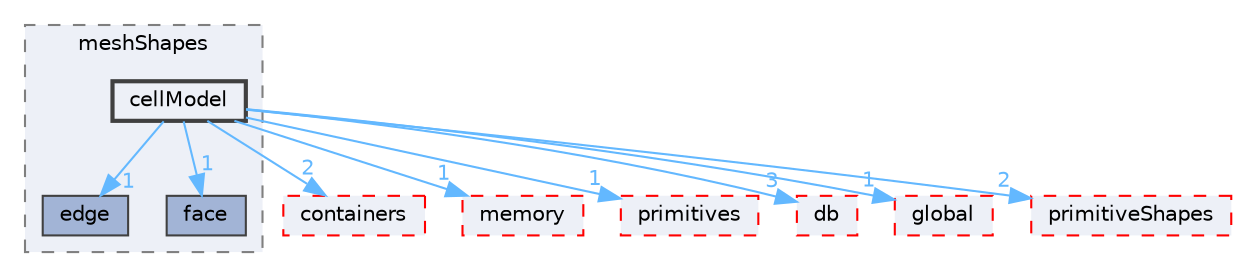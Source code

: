 digraph "src/OpenFOAM/meshes/meshShapes/cellModel"
{
 // LATEX_PDF_SIZE
  bgcolor="transparent";
  edge [fontname=Helvetica,fontsize=10,labelfontname=Helvetica,labelfontsize=10];
  node [fontname=Helvetica,fontsize=10,shape=box,height=0.2,width=0.4];
  compound=true
  subgraph clusterdir_b8e2732bc99f8fb2a379dad81aa6030e {
    graph [ bgcolor="#edf0f7", pencolor="grey50", label="meshShapes", fontname=Helvetica,fontsize=10 style="filled,dashed", URL="dir_b8e2732bc99f8fb2a379dad81aa6030e.html",tooltip=""]
  dir_05ec013dcc31a6c6df38dcfca56fa4b9 [label="edge", fillcolor="#a2b4d6", color="grey25", style="filled", URL="dir_05ec013dcc31a6c6df38dcfca56fa4b9.html",tooltip=""];
  dir_900080d28a8d6389dbac680930b6f778 [label="face", fillcolor="#a2b4d6", color="grey25", style="filled", URL="dir_900080d28a8d6389dbac680930b6f778.html",tooltip=""];
  dir_a4b554e05a9b7345a7b6bd52e5aa8f99 [label="cellModel", fillcolor="#edf0f7", color="grey25", style="filled,bold", URL="dir_a4b554e05a9b7345a7b6bd52e5aa8f99.html",tooltip=""];
  }
  dir_19d0872053bde092be81d7fe3f56cbf7 [label="containers", fillcolor="#edf0f7", color="red", style="filled,dashed", URL="dir_19d0872053bde092be81d7fe3f56cbf7.html",tooltip=""];
  dir_385a22dcc2f7120acb0f1a7a832b3b8d [label="memory", fillcolor="#edf0f7", color="red", style="filled,dashed", URL="dir_385a22dcc2f7120acb0f1a7a832b3b8d.html",tooltip=""];
  dir_3e50f45338116b169052b428016851aa [label="primitives", fillcolor="#edf0f7", color="red", style="filled,dashed", URL="dir_3e50f45338116b169052b428016851aa.html",tooltip=""];
  dir_63c634f7a7cfd679ac26c67fb30fc32f [label="db", fillcolor="#edf0f7", color="red", style="filled,dashed", URL="dir_63c634f7a7cfd679ac26c67fb30fc32f.html",tooltip=""];
  dir_8583492183f4d27c76555f8f333dd07b [label="global", fillcolor="#edf0f7", color="red", style="filled,dashed", URL="dir_8583492183f4d27c76555f8f333dd07b.html",tooltip=""];
  dir_a36ac568b20b0ed2190ed53a491bc296 [label="primitiveShapes", fillcolor="#edf0f7", color="red", style="filled,dashed", URL="dir_a36ac568b20b0ed2190ed53a491bc296.html",tooltip=""];
  dir_a4b554e05a9b7345a7b6bd52e5aa8f99->dir_05ec013dcc31a6c6df38dcfca56fa4b9 [headlabel="1", labeldistance=1.5 headhref="dir_000426_001104.html" href="dir_000426_001104.html" color="steelblue1" fontcolor="steelblue1"];
  dir_a4b554e05a9b7345a7b6bd52e5aa8f99->dir_19d0872053bde092be81d7fe3f56cbf7 [headlabel="2", labeldistance=1.5 headhref="dir_000426_000669.html" href="dir_000426_000669.html" color="steelblue1" fontcolor="steelblue1"];
  dir_a4b554e05a9b7345a7b6bd52e5aa8f99->dir_385a22dcc2f7120acb0f1a7a832b3b8d [headlabel="1", labeldistance=1.5 headhref="dir_000426_002352.html" href="dir_000426_002352.html" color="steelblue1" fontcolor="steelblue1"];
  dir_a4b554e05a9b7345a7b6bd52e5aa8f99->dir_3e50f45338116b169052b428016851aa [headlabel="1", labeldistance=1.5 headhref="dir_000426_003069.html" href="dir_000426_003069.html" color="steelblue1" fontcolor="steelblue1"];
  dir_a4b554e05a9b7345a7b6bd52e5aa8f99->dir_63c634f7a7cfd679ac26c67fb30fc32f [headlabel="3", labeldistance=1.5 headhref="dir_000426_000817.html" href="dir_000426_000817.html" color="steelblue1" fontcolor="steelblue1"];
  dir_a4b554e05a9b7345a7b6bd52e5aa8f99->dir_8583492183f4d27c76555f8f333dd07b [headlabel="1", labeldistance=1.5 headhref="dir_000426_001645.html" href="dir_000426_001645.html" color="steelblue1" fontcolor="steelblue1"];
  dir_a4b554e05a9b7345a7b6bd52e5aa8f99->dir_900080d28a8d6389dbac680930b6f778 [headlabel="1", labeldistance=1.5 headhref="dir_000426_001243.html" href="dir_000426_001243.html" color="steelblue1" fontcolor="steelblue1"];
  dir_a4b554e05a9b7345a7b6bd52e5aa8f99->dir_a36ac568b20b0ed2190ed53a491bc296 [headlabel="2", labeldistance=1.5 headhref="dir_000426_003070.html" href="dir_000426_003070.html" color="steelblue1" fontcolor="steelblue1"];
}
